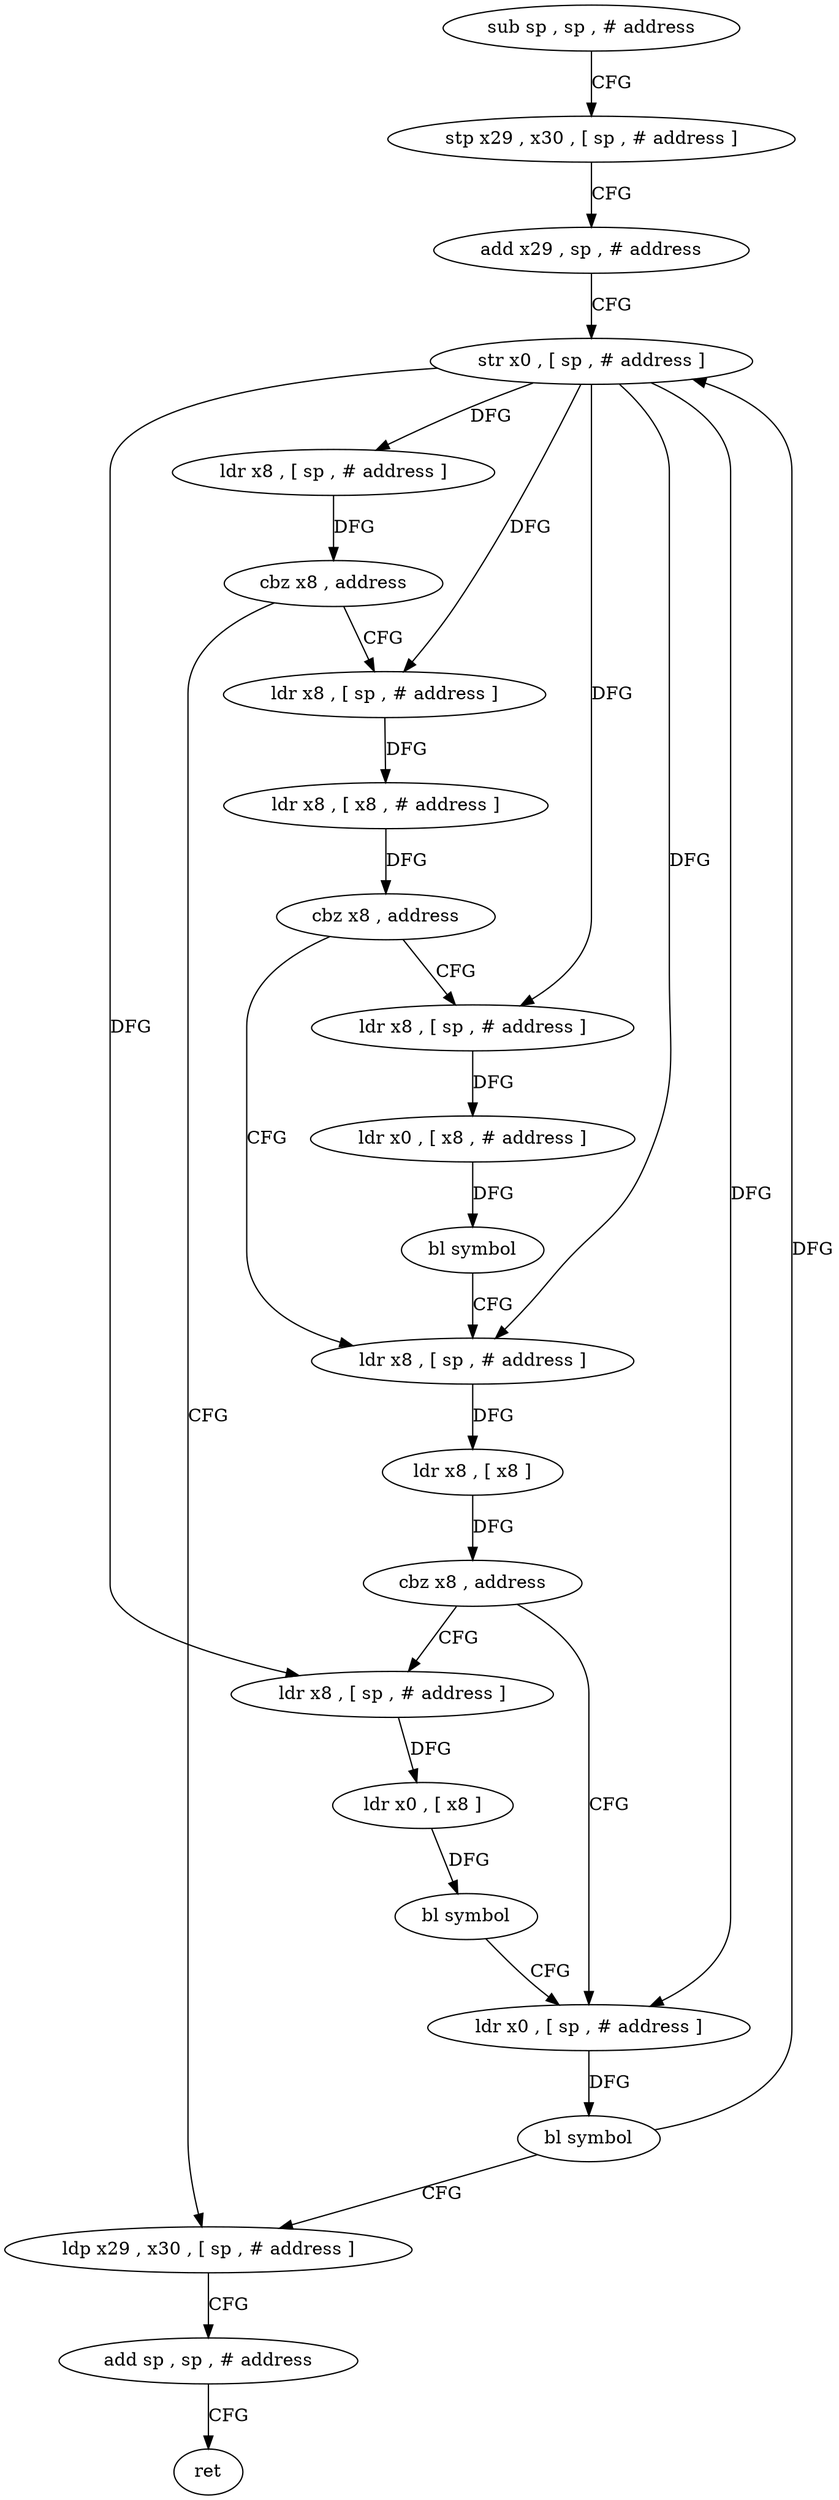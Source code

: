 digraph "func" {
"163064" [label = "sub sp , sp , # address" ]
"163068" [label = "stp x29 , x30 , [ sp , # address ]" ]
"163072" [label = "add x29 , sp , # address" ]
"163076" [label = "str x0 , [ sp , # address ]" ]
"163080" [label = "ldr x8 , [ sp , # address ]" ]
"163084" [label = "cbz x8 , address" ]
"163144" [label = "ldp x29 , x30 , [ sp , # address ]" ]
"163088" [label = "ldr x8 , [ sp , # address ]" ]
"163148" [label = "add sp , sp , # address" ]
"163152" [label = "ret" ]
"163092" [label = "ldr x8 , [ x8 , # address ]" ]
"163096" [label = "cbz x8 , address" ]
"163112" [label = "ldr x8 , [ sp , # address ]" ]
"163100" [label = "ldr x8 , [ sp , # address ]" ]
"163116" [label = "ldr x8 , [ x8 ]" ]
"163120" [label = "cbz x8 , address" ]
"163136" [label = "ldr x0 , [ sp , # address ]" ]
"163124" [label = "ldr x8 , [ sp , # address ]" ]
"163104" [label = "ldr x0 , [ x8 , # address ]" ]
"163108" [label = "bl symbol" ]
"163140" [label = "bl symbol" ]
"163128" [label = "ldr x0 , [ x8 ]" ]
"163132" [label = "bl symbol" ]
"163064" -> "163068" [ label = "CFG" ]
"163068" -> "163072" [ label = "CFG" ]
"163072" -> "163076" [ label = "CFG" ]
"163076" -> "163080" [ label = "DFG" ]
"163076" -> "163088" [ label = "DFG" ]
"163076" -> "163112" [ label = "DFG" ]
"163076" -> "163100" [ label = "DFG" ]
"163076" -> "163136" [ label = "DFG" ]
"163076" -> "163124" [ label = "DFG" ]
"163080" -> "163084" [ label = "DFG" ]
"163084" -> "163144" [ label = "CFG" ]
"163084" -> "163088" [ label = "CFG" ]
"163144" -> "163148" [ label = "CFG" ]
"163088" -> "163092" [ label = "DFG" ]
"163148" -> "163152" [ label = "CFG" ]
"163092" -> "163096" [ label = "DFG" ]
"163096" -> "163112" [ label = "CFG" ]
"163096" -> "163100" [ label = "CFG" ]
"163112" -> "163116" [ label = "DFG" ]
"163100" -> "163104" [ label = "DFG" ]
"163116" -> "163120" [ label = "DFG" ]
"163120" -> "163136" [ label = "CFG" ]
"163120" -> "163124" [ label = "CFG" ]
"163136" -> "163140" [ label = "DFG" ]
"163124" -> "163128" [ label = "DFG" ]
"163104" -> "163108" [ label = "DFG" ]
"163108" -> "163112" [ label = "CFG" ]
"163140" -> "163144" [ label = "CFG" ]
"163140" -> "163076" [ label = "DFG" ]
"163128" -> "163132" [ label = "DFG" ]
"163132" -> "163136" [ label = "CFG" ]
}
